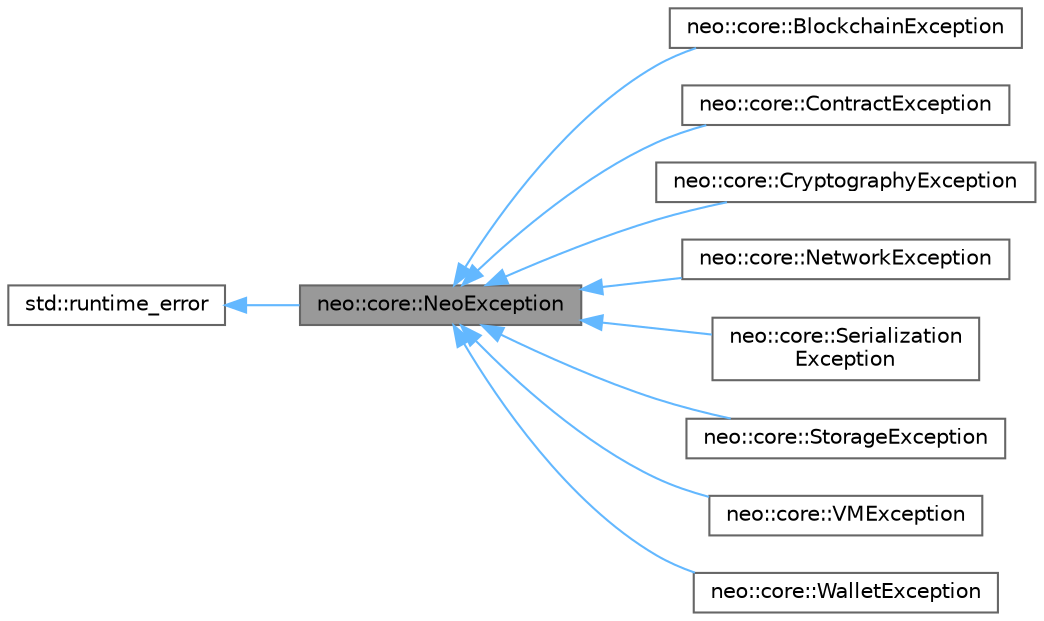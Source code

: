 digraph "neo::core::NeoException"
{
 // LATEX_PDF_SIZE
  bgcolor="transparent";
  edge [fontname=Helvetica,fontsize=10,labelfontname=Helvetica,labelfontsize=10];
  node [fontname=Helvetica,fontsize=10,shape=box,height=0.2,width=0.4];
  rankdir="LR";
  Node1 [id="Node000001",label="neo::core::NeoException",height=0.2,width=0.4,color="gray40", fillcolor="grey60", style="filled", fontcolor="black",tooltip="Base exception class for all Neo-specific exceptions."];
  Node2 -> Node1 [id="edge1_Node000001_Node000002",dir="back",color="steelblue1",style="solid",tooltip=" "];
  Node2 [id="Node000002",label="std::runtime_error",height=0.2,width=0.4,color="gray40", fillcolor="white", style="filled",tooltip=" "];
  Node1 -> Node3 [id="edge2_Node000001_Node000003",dir="back",color="steelblue1",style="solid",tooltip=" "];
  Node3 [id="Node000003",label="neo::core::BlockchainException",height=0.2,width=0.4,color="gray40", fillcolor="white", style="filled",URL="$classneo_1_1core_1_1_blockchain_exception.html",tooltip="Exception for blockchain operations."];
  Node1 -> Node4 [id="edge3_Node000001_Node000004",dir="back",color="steelblue1",style="solid",tooltip=" "];
  Node4 [id="Node000004",label="neo::core::ContractException",height=0.2,width=0.4,color="gray40", fillcolor="white", style="filled",URL="$classneo_1_1core_1_1_contract_exception.html",tooltip="Exception for smart contract operations."];
  Node1 -> Node5 [id="edge4_Node000001_Node000005",dir="back",color="steelblue1",style="solid",tooltip=" "];
  Node5 [id="Node000005",label="neo::core::CryptographyException",height=0.2,width=0.4,color="gray40", fillcolor="white", style="filled",URL="$classneo_1_1core_1_1_cryptography_exception.html",tooltip="Exception for cryptographic operations."];
  Node1 -> Node6 [id="edge5_Node000001_Node000006",dir="back",color="steelblue1",style="solid",tooltip=" "];
  Node6 [id="Node000006",label="neo::core::NetworkException",height=0.2,width=0.4,color="gray40", fillcolor="white", style="filled",URL="$classneo_1_1core_1_1_network_exception.html",tooltip="Exception for network operations."];
  Node1 -> Node7 [id="edge6_Node000001_Node000007",dir="back",color="steelblue1",style="solid",tooltip=" "];
  Node7 [id="Node000007",label="neo::core::Serialization\lException",height=0.2,width=0.4,color="gray40", fillcolor="white", style="filled",URL="$classneo_1_1core_1_1_serialization_exception.html",tooltip="Exception for serialization/deserialization errors."];
  Node1 -> Node8 [id="edge7_Node000001_Node000008",dir="back",color="steelblue1",style="solid",tooltip=" "];
  Node8 [id="Node000008",label="neo::core::StorageException",height=0.2,width=0.4,color="gray40", fillcolor="white", style="filled",URL="$classneo_1_1core_1_1_storage_exception.html",tooltip="Exception for storage operations."];
  Node1 -> Node9 [id="edge8_Node000001_Node000009",dir="back",color="steelblue1",style="solid",tooltip=" "];
  Node9 [id="Node000009",label="neo::core::VMException",height=0.2,width=0.4,color="gray40", fillcolor="white", style="filled",URL="$classneo_1_1core_1_1_v_m_exception.html",tooltip="Exception for VM operations."];
  Node1 -> Node10 [id="edge9_Node000001_Node000010",dir="back",color="steelblue1",style="solid",tooltip=" "];
  Node10 [id="Node000010",label="neo::core::WalletException",height=0.2,width=0.4,color="gray40", fillcolor="white", style="filled",URL="$classneo_1_1core_1_1_wallet_exception.html",tooltip="Exception for wallet operations."];
}
